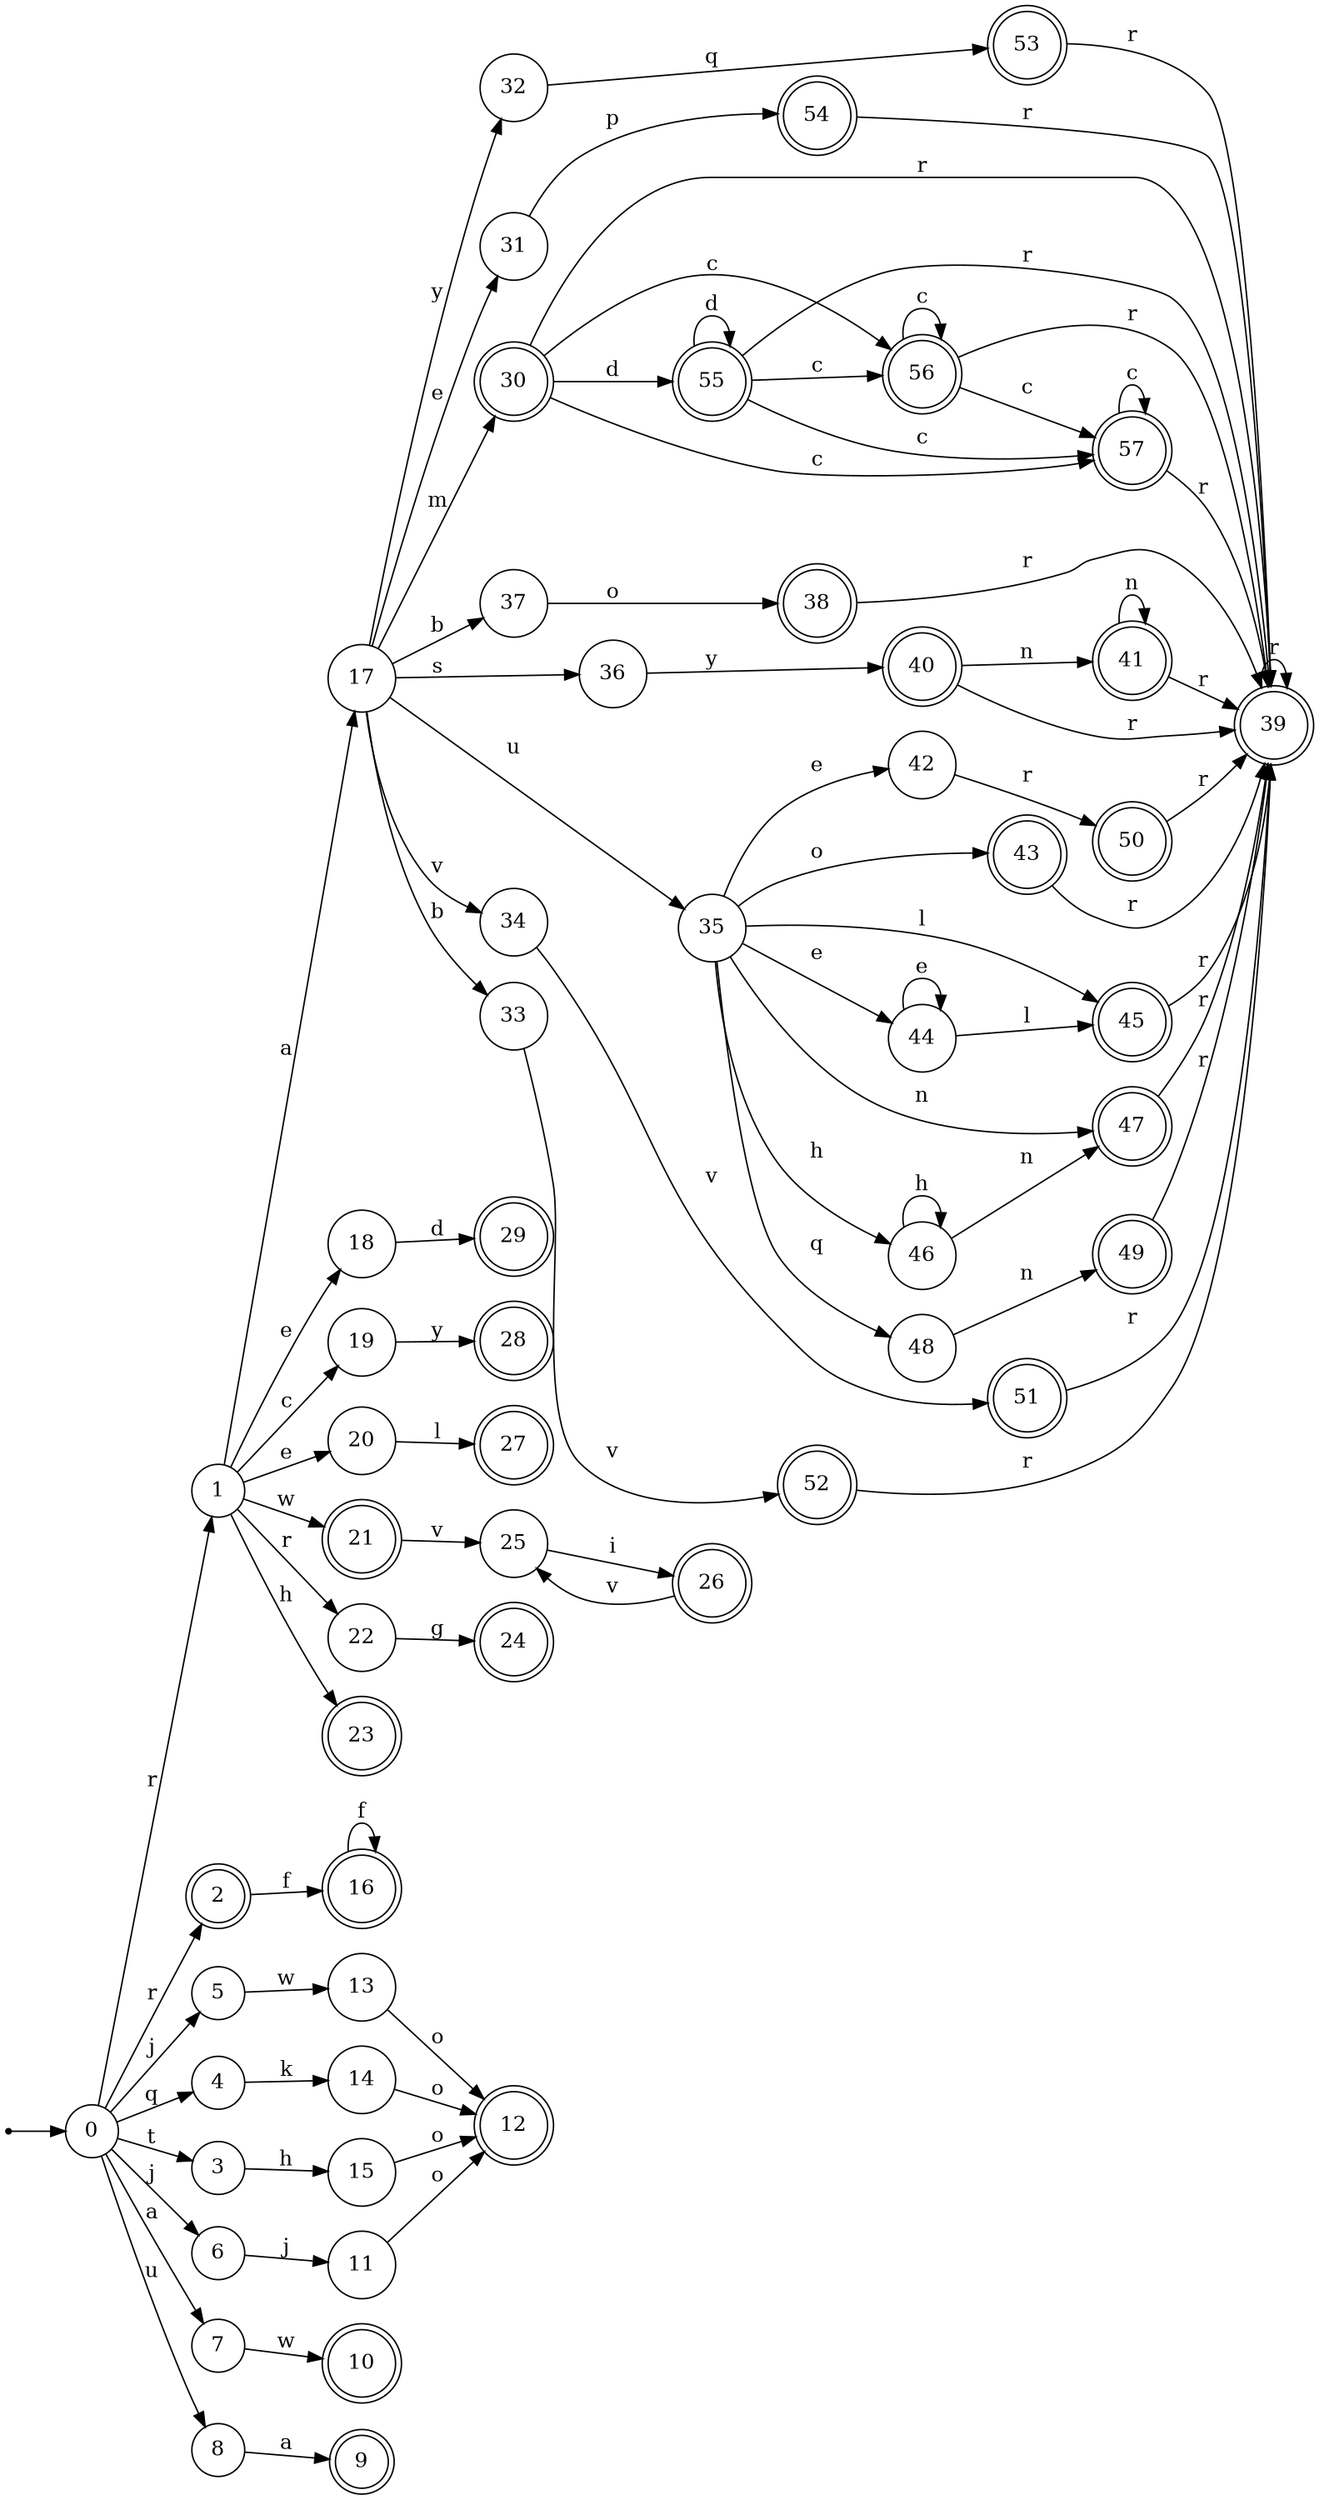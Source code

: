 digraph finite_state_machine {
rankdir=LR;
size="20,20";
node [shape = point]; "dummy0"
node [shape = circle]; "0";
"dummy0" -> "0";
node [shape = circle]; "1";
node [shape = doublecircle]; "2";node [shape = circle]; "3";
node [shape = circle]; "4";
node [shape = circle]; "5";
node [shape = circle]; "6";
node [shape = circle]; "7";
node [shape = circle]; "8";
node [shape = doublecircle]; "9";node [shape = doublecircle]; "10";node [shape = circle]; "11";
node [shape = doublecircle]; "12";node [shape = circle]; "13";
node [shape = circle]; "14";
node [shape = circle]; "15";
node [shape = doublecircle]; "16";node [shape = circle]; "17";
node [shape = circle]; "18";
node [shape = circle]; "19";
node [shape = circle]; "20";
node [shape = doublecircle]; "21";node [shape = circle]; "22";
node [shape = doublecircle]; "23";node [shape = doublecircle]; "24";node [shape = circle]; "25";
node [shape = doublecircle]; "26";node [shape = doublecircle]; "27";node [shape = doublecircle]; "28";node [shape = doublecircle]; "29";node [shape = doublecircle]; "30";node [shape = circle]; "31";
node [shape = circle]; "32";
node [shape = circle]; "33";
node [shape = circle]; "34";
node [shape = circle]; "35";
node [shape = circle]; "36";
node [shape = circle]; "37";
node [shape = doublecircle]; "38";node [shape = doublecircle]; "39";node [shape = doublecircle]; "40";node [shape = doublecircle]; "41";node [shape = circle]; "42";
node [shape = doublecircle]; "43";node [shape = circle]; "44";
node [shape = doublecircle]; "45";node [shape = circle]; "46";
node [shape = doublecircle]; "47";node [shape = circle]; "48";
node [shape = doublecircle]; "49";node [shape = doublecircle]; "50";node [shape = doublecircle]; "51";node [shape = doublecircle]; "52";node [shape = doublecircle]; "53";node [shape = doublecircle]; "54";node [shape = doublecircle]; "55";node [shape = doublecircle]; "56";node [shape = doublecircle]; "57";"0" -> "1" [label = "r"];
 "0" -> "2" [label = "r"];
 "0" -> "3" [label = "t"];
 "0" -> "4" [label = "q"];
 "0" -> "5" [label = "j"];
 "0" -> "6" [label = "j"];
 "0" -> "7" [label = "a"];
 "0" -> "8" [label = "u"];
 "8" -> "9" [label = "a"];
 "7" -> "10" [label = "w"];
 "6" -> "11" [label = "j"];
 "11" -> "12" [label = "o"];
 "5" -> "13" [label = "w"];
 "13" -> "12" [label = "o"];
 "4" -> "14" [label = "k"];
 "14" -> "12" [label = "o"];
 "3" -> "15" [label = "h"];
 "15" -> "12" [label = "o"];
 "2" -> "16" [label = "f"];
 "16" -> "16" [label = "f"];
 "1" -> "17" [label = "a"];
 "1" -> "18" [label = "e"];
 "1" -> "20" [label = "e"];
 "1" -> "19" [label = "c"];
 "1" -> "21" [label = "w"];
 "1" -> "22" [label = "r"];
 "1" -> "23" [label = "h"];
 "22" -> "24" [label = "g"];
 "21" -> "25" [label = "v"];
 "25" -> "26" [label = "i"];
 "26" -> "25" [label = "v"];
 "20" -> "27" [label = "l"];
 "19" -> "28" [label = "y"];
 "18" -> "29" [label = "d"];
 "17" -> "30" [label = "m"];
 "17" -> "31" [label = "e"];
 "17" -> "32" [label = "y"];
 "17" -> "33" [label = "b"];
 "17" -> "37" [label = "b"];
 "17" -> "34" [label = "v"];
 "17" -> "35" [label = "u"];
 "17" -> "36" [label = "s"];
 "37" -> "38" [label = "o"];
 "38" -> "39" [label = "r"];
 "39" -> "39" [label = "r"];
 "36" -> "40" [label = "y"];
 "40" -> "41" [label = "n"];
 "40" -> "39" [label = "r"];
 "41" -> "41" [label = "n"];
 "41" -> "39" [label = "r"];
 "35" -> "42" [label = "e"];
 "35" -> "44" [label = "e"];
 "35" -> "43" [label = "o"];
 "35" -> "45" [label = "l"];
 "35" -> "46" [label = "h"];
 "35" -> "47" [label = "n"];
 "35" -> "48" [label = "q"];
 "48" -> "49" [label = "n"];
 "49" -> "39" [label = "r"];
 "47" -> "39" [label = "r"];
 "46" -> "46" [label = "h"];
 "46" -> "47" [label = "n"];
 "45" -> "39" [label = "r"];
 "44" -> "44" [label = "e"];
 "44" -> "45" [label = "l"];
 "43" -> "39" [label = "r"];
 "42" -> "50" [label = "r"];
 "50" -> "39" [label = "r"];
 "34" -> "51" [label = "v"];
 "51" -> "39" [label = "r"];
 "33" -> "52" [label = "v"];
 "52" -> "39" [label = "r"];
 "32" -> "53" [label = "q"];
 "53" -> "39" [label = "r"];
 "31" -> "54" [label = "p"];
 "54" -> "39" [label = "r"];
 "30" -> "55" [label = "d"];
 "30" -> "56" [label = "c"];
 "30" -> "57" [label = "c"];
 "30" -> "39" [label = "r"];
 "57" -> "57" [label = "c"];
 "57" -> "39" [label = "r"];
 "56" -> "56" [label = "c"];
 "56" -> "57" [label = "c"];
 "56" -> "39" [label = "r"];
 "55" -> "55" [label = "d"];
 "55" -> "56" [label = "c"];
 "55" -> "57" [label = "c"];
 "55" -> "39" [label = "r"];
 }
